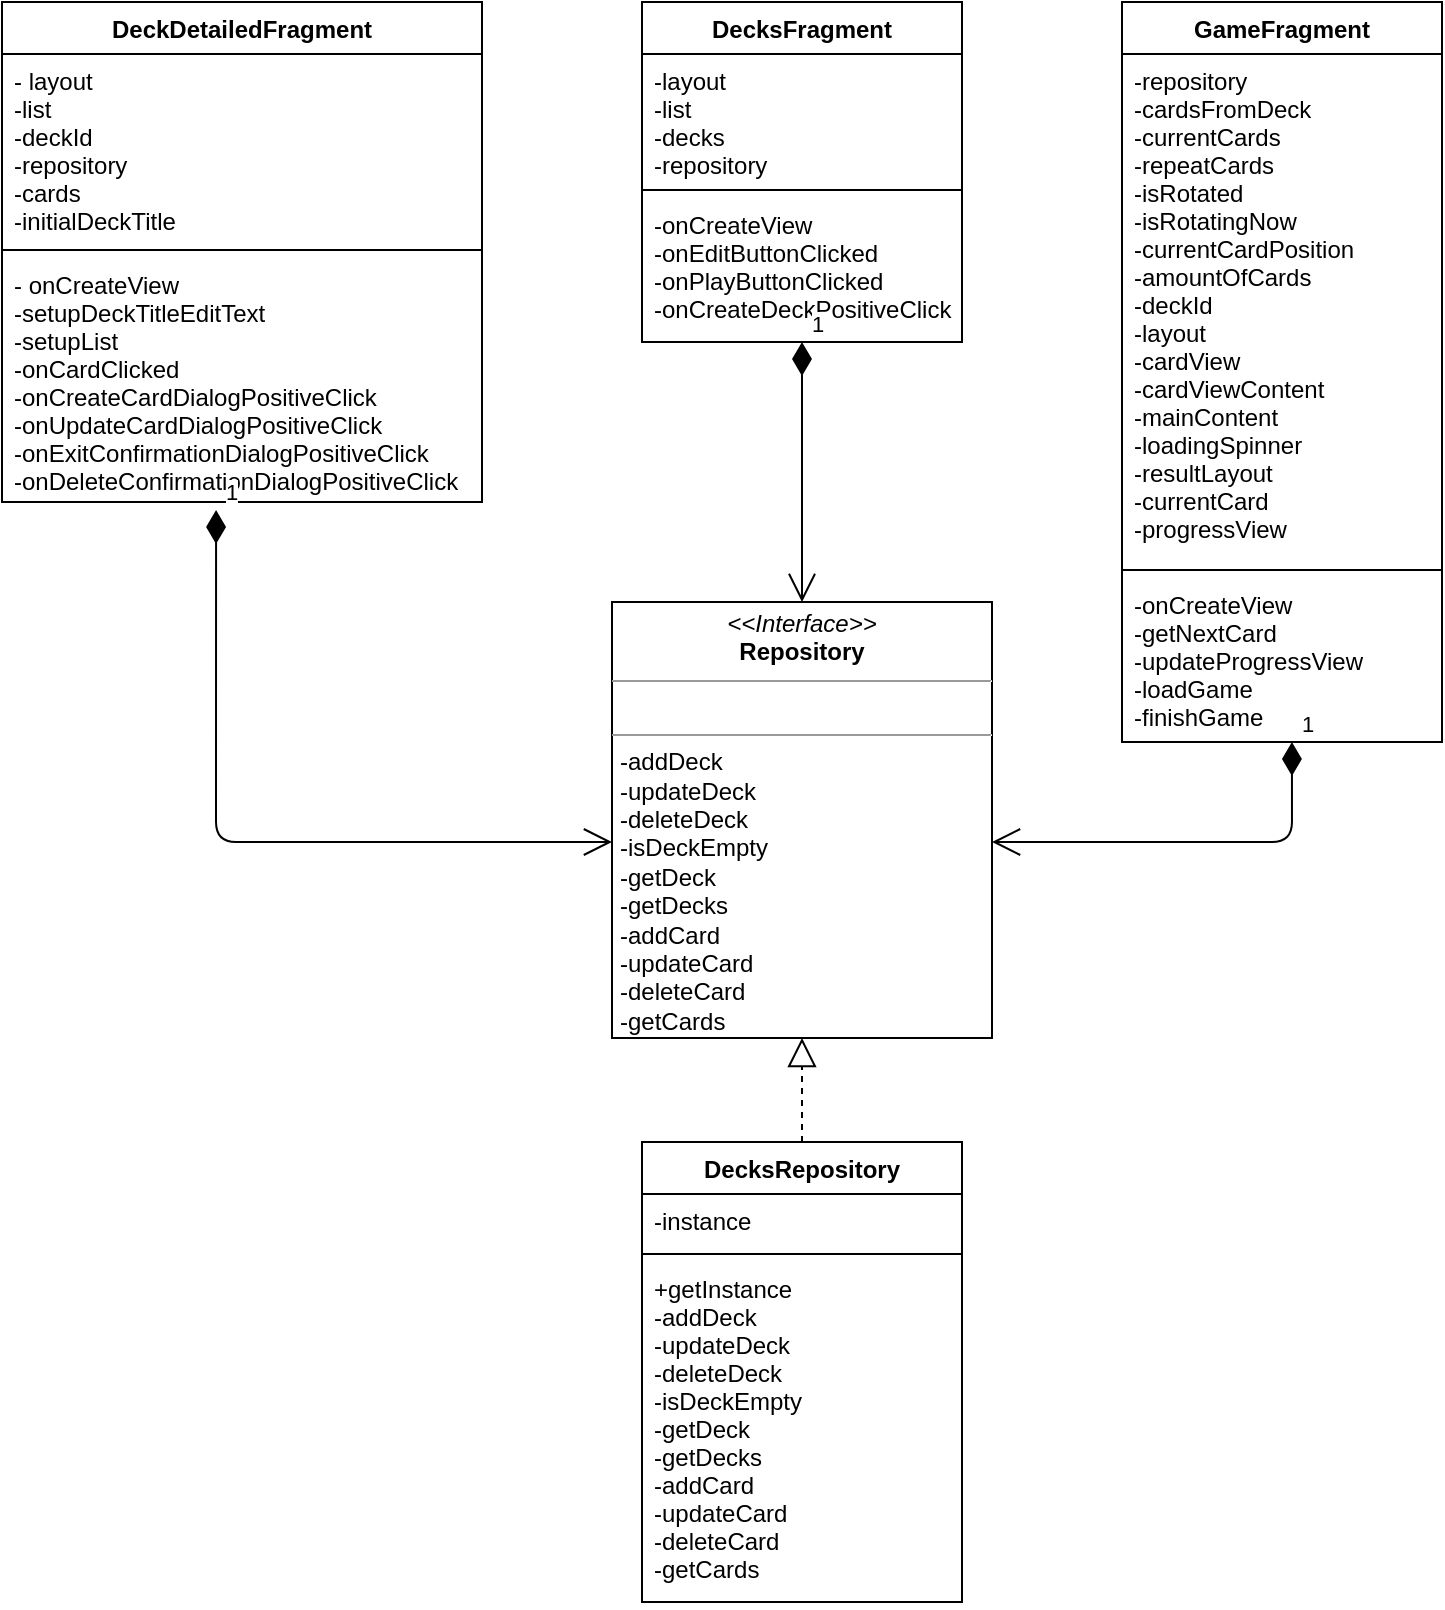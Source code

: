 <mxfile version="14.8.1" type="device"><diagram id="UHYvm31v2eHTkgpgQyDB" name="Page-1"><mxGraphModel dx="1673" dy="867" grid="1" gridSize="10" guides="1" tooltips="1" connect="1" arrows="1" fold="1" page="1" pageScale="1" pageWidth="827" pageHeight="1169" math="0" shadow="0"><root><mxCell id="0"/><mxCell id="1" parent="0"/><mxCell id="5NzT5OAKF5XpIGnAipCU-1" value="DeckDetailedFragment" style="swimlane;fontStyle=1;align=center;verticalAlign=top;childLayout=stackLayout;horizontal=1;startSize=26;horizontalStack=0;resizeParent=1;resizeParentMax=0;resizeLast=0;collapsible=1;marginBottom=0;" parent="1" vertex="1"><mxGeometry x="80" y="30" width="240" height="250" as="geometry"/></mxCell><mxCell id="5NzT5OAKF5XpIGnAipCU-2" value="- layout&#10;-list&#10;-deckId&#10;-repository&#10;-cards&#10;-initialDeckTitle" style="text;strokeColor=none;fillColor=none;align=left;verticalAlign=top;spacingLeft=4;spacingRight=4;overflow=hidden;rotatable=0;points=[[0,0.5],[1,0.5]];portConstraint=eastwest;" parent="5NzT5OAKF5XpIGnAipCU-1" vertex="1"><mxGeometry y="26" width="240" height="94" as="geometry"/></mxCell><mxCell id="5NzT5OAKF5XpIGnAipCU-3" value="" style="line;strokeWidth=1;fillColor=none;align=left;verticalAlign=middle;spacingTop=-1;spacingLeft=3;spacingRight=3;rotatable=0;labelPosition=right;points=[];portConstraint=eastwest;" parent="5NzT5OAKF5XpIGnAipCU-1" vertex="1"><mxGeometry y="120" width="240" height="8" as="geometry"/></mxCell><mxCell id="5NzT5OAKF5XpIGnAipCU-4" value="- onCreateView&#10;-setupDeckTitleEditText&#10;-setupList&#10;-onCardClicked&#10;-onCreateCardDialogPositiveClick&#10;-onUpdateCardDialogPositiveClick&#10;-onExitConfirmationDialogPositiveClick&#10;-onDeleteConfirmationDialogPositiveClick&#10;" style="text;strokeColor=none;fillColor=none;align=left;verticalAlign=top;spacingLeft=4;spacingRight=4;overflow=hidden;rotatable=0;points=[[0,0.5],[1,0.5]];portConstraint=eastwest;" parent="5NzT5OAKF5XpIGnAipCU-1" vertex="1"><mxGeometry y="128" width="240" height="122" as="geometry"/></mxCell><mxCell id="5NzT5OAKF5XpIGnAipCU-5" value="DecksFragment" style="swimlane;fontStyle=1;align=center;verticalAlign=top;childLayout=stackLayout;horizontal=1;startSize=26;horizontalStack=0;resizeParent=1;resizeParentMax=0;resizeLast=0;collapsible=1;marginBottom=0;" parent="1" vertex="1"><mxGeometry x="400" y="30" width="160" height="170" as="geometry"/></mxCell><mxCell id="5NzT5OAKF5XpIGnAipCU-6" value="-layout&#10;-list&#10;-decks&#10;-repository" style="text;strokeColor=none;fillColor=none;align=left;verticalAlign=top;spacingLeft=4;spacingRight=4;overflow=hidden;rotatable=0;points=[[0,0.5],[1,0.5]];portConstraint=eastwest;" parent="5NzT5OAKF5XpIGnAipCU-5" vertex="1"><mxGeometry y="26" width="160" height="64" as="geometry"/></mxCell><mxCell id="5NzT5OAKF5XpIGnAipCU-7" value="" style="line;strokeWidth=1;fillColor=none;align=left;verticalAlign=middle;spacingTop=-1;spacingLeft=3;spacingRight=3;rotatable=0;labelPosition=right;points=[];portConstraint=eastwest;" parent="5NzT5OAKF5XpIGnAipCU-5" vertex="1"><mxGeometry y="90" width="160" height="8" as="geometry"/></mxCell><mxCell id="5NzT5OAKF5XpIGnAipCU-8" value="-onCreateView&#10;-onEditButtonClicked&#10;-onPlayButtonClicked&#10;-onCreateDeckPositiveClick" style="text;strokeColor=none;fillColor=none;align=left;verticalAlign=top;spacingLeft=4;spacingRight=4;overflow=hidden;rotatable=0;points=[[0,0.5],[1,0.5]];portConstraint=eastwest;" parent="5NzT5OAKF5XpIGnAipCU-5" vertex="1"><mxGeometry y="98" width="160" height="72" as="geometry"/></mxCell><mxCell id="5NzT5OAKF5XpIGnAipCU-9" value="GameFragment" style="swimlane;fontStyle=1;align=center;verticalAlign=top;childLayout=stackLayout;horizontal=1;startSize=26;horizontalStack=0;resizeParent=1;resizeParentMax=0;resizeLast=0;collapsible=1;marginBottom=0;" parent="1" vertex="1"><mxGeometry x="640" y="30" width="160" height="370" as="geometry"/></mxCell><mxCell id="5NzT5OAKF5XpIGnAipCU-10" value="-repository&#10;-cardsFromDeck&#10;-currentCards&#10;-repeatCards&#10;-isRotated&#10;-isRotatingNow&#10;-currentCardPosition&#10;-amountOfCards&#10;-deckId&#10;-layout&#10;-cardView&#10;-cardViewContent&#10;-mainContent&#10;-loadingSpinner&#10;-resultLayout&#10;-currentCard&#10;-progressView" style="text;strokeColor=none;fillColor=none;align=left;verticalAlign=top;spacingLeft=4;spacingRight=4;overflow=hidden;rotatable=0;points=[[0,0.5],[1,0.5]];portConstraint=eastwest;" parent="5NzT5OAKF5XpIGnAipCU-9" vertex="1"><mxGeometry y="26" width="160" height="254" as="geometry"/></mxCell><mxCell id="5NzT5OAKF5XpIGnAipCU-11" value="" style="line;strokeWidth=1;fillColor=none;align=left;verticalAlign=middle;spacingTop=-1;spacingLeft=3;spacingRight=3;rotatable=0;labelPosition=right;points=[];portConstraint=eastwest;" parent="5NzT5OAKF5XpIGnAipCU-9" vertex="1"><mxGeometry y="280" width="160" height="8" as="geometry"/></mxCell><mxCell id="5NzT5OAKF5XpIGnAipCU-12" value="-onCreateView&#10;-getNextCard&#10;-updateProgressView&#10;-loadGame&#10;-finishGame" style="text;strokeColor=none;fillColor=none;align=left;verticalAlign=top;spacingLeft=4;spacingRight=4;overflow=hidden;rotatable=0;points=[[0,0.5],[1,0.5]];portConstraint=eastwest;" parent="5NzT5OAKF5XpIGnAipCU-9" vertex="1"><mxGeometry y="288" width="160" height="82" as="geometry"/></mxCell><mxCell id="5NzT5OAKF5XpIGnAipCU-13" value="DecksRepository" style="swimlane;fontStyle=1;align=center;verticalAlign=top;childLayout=stackLayout;horizontal=1;startSize=26;horizontalStack=0;resizeParent=1;resizeParentMax=0;resizeLast=0;collapsible=1;marginBottom=0;" parent="1" vertex="1"><mxGeometry x="400" y="600" width="160" height="230" as="geometry"/></mxCell><mxCell id="5NzT5OAKF5XpIGnAipCU-14" value="-instance" style="text;strokeColor=none;fillColor=none;align=left;verticalAlign=top;spacingLeft=4;spacingRight=4;overflow=hidden;rotatable=0;points=[[0,0.5],[1,0.5]];portConstraint=eastwest;" parent="5NzT5OAKF5XpIGnAipCU-13" vertex="1"><mxGeometry y="26" width="160" height="26" as="geometry"/></mxCell><mxCell id="5NzT5OAKF5XpIGnAipCU-15" value="" style="line;strokeWidth=1;fillColor=none;align=left;verticalAlign=middle;spacingTop=-1;spacingLeft=3;spacingRight=3;rotatable=0;labelPosition=right;points=[];portConstraint=eastwest;" parent="5NzT5OAKF5XpIGnAipCU-13" vertex="1"><mxGeometry y="52" width="160" height="8" as="geometry"/></mxCell><mxCell id="5NzT5OAKF5XpIGnAipCU-16" value="+getInstance&#10;-addDeck&#10;-updateDeck&#10;-deleteDeck&#10;-isDeckEmpty&#10;-getDeck&#10;-getDecks&#10;-addCard&#10;-updateCard&#10;-deleteCard&#10;-getCards" style="text;strokeColor=none;fillColor=none;align=left;verticalAlign=top;spacingLeft=4;spacingRight=4;overflow=hidden;rotatable=0;points=[[0,0.5],[1,0.5]];portConstraint=eastwest;" parent="5NzT5OAKF5XpIGnAipCU-13" vertex="1"><mxGeometry y="60" width="160" height="170" as="geometry"/></mxCell><mxCell id="5NzT5OAKF5XpIGnAipCU-22" value="1" style="endArrow=open;html=1;endSize=12;startArrow=diamondThin;startSize=14;startFill=1;edgeStyle=orthogonalEdgeStyle;align=left;verticalAlign=bottom;exitX=0.446;exitY=1.033;exitDx=0;exitDy=0;exitPerimeter=0;" parent="1" source="5NzT5OAKF5XpIGnAipCU-4" target="OxOEcHbhdfhY9qW4fy6u-2" edge="1"><mxGeometry x="-1" y="3" relative="1" as="geometry"><mxPoint x="130" y="480" as="sourcePoint"/><mxPoint x="290" y="550" as="targetPoint"/><Array as="points"><mxPoint x="187" y="450"/></Array></mxGeometry></mxCell><mxCell id="5NzT5OAKF5XpIGnAipCU-23" value="1" style="endArrow=open;html=1;endSize=12;startArrow=diamondThin;startSize=14;startFill=1;edgeStyle=orthogonalEdgeStyle;align=left;verticalAlign=bottom;" parent="1" source="5NzT5OAKF5XpIGnAipCU-8" edge="1" target="OxOEcHbhdfhY9qW4fy6u-2"><mxGeometry x="-1" y="3" relative="1" as="geometry"><mxPoint x="450" y="230" as="sourcePoint"/><mxPoint x="480" y="480" as="targetPoint"/><Array as="points"><mxPoint x="480" y="230"/><mxPoint x="480" y="230"/></Array></mxGeometry></mxCell><mxCell id="5NzT5OAKF5XpIGnAipCU-24" value="1" style="endArrow=open;html=1;endSize=12;startArrow=diamondThin;startSize=14;startFill=1;edgeStyle=orthogonalEdgeStyle;align=left;verticalAlign=bottom;exitX=0.531;exitY=1;exitDx=0;exitDy=0;exitPerimeter=0;" parent="1" source="5NzT5OAKF5XpIGnAipCU-12" target="OxOEcHbhdfhY9qW4fy6u-2" edge="1"><mxGeometry x="-1" y="3" relative="1" as="geometry"><mxPoint x="720" y="510" as="sourcePoint"/><mxPoint x="570" y="540" as="targetPoint"/><Array as="points"><mxPoint x="725" y="450"/></Array></mxGeometry></mxCell><mxCell id="OxOEcHbhdfhY9qW4fy6u-2" value="&lt;p style=&quot;margin: 0px ; margin-top: 4px ; text-align: center&quot;&gt;&lt;i&gt;&amp;lt;&amp;lt;Interface&amp;gt;&amp;gt;&lt;/i&gt;&lt;br&gt;&lt;b&gt;Repository&lt;/b&gt;&lt;/p&gt;&lt;hr size=&quot;1&quot;&gt;&lt;p style=&quot;margin: 0px ; margin-left: 4px&quot;&gt;&lt;br&gt;&lt;/p&gt;&lt;hr size=&quot;1&quot;&gt;&lt;p style=&quot;margin: 0px ; margin-left: 4px&quot;&gt;-addDeck&lt;br style=&quot;padding: 0px ; margin: 0px&quot;&gt;-updateDeck&lt;br style=&quot;padding: 0px ; margin: 0px&quot;&gt;-deleteDeck&lt;br style=&quot;padding: 0px ; margin: 0px&quot;&gt;-isDeckEmpty&lt;br style=&quot;padding: 0px ; margin: 0px&quot;&gt;-getDeck&lt;br style=&quot;padding: 0px ; margin: 0px&quot;&gt;-getDecks&lt;br style=&quot;padding: 0px ; margin: 0px&quot;&gt;-addCard&lt;br style=&quot;padding: 0px ; margin: 0px&quot;&gt;-updateCard&lt;br style=&quot;padding: 0px ; margin: 0px&quot;&gt;-deleteCard&lt;br style=&quot;padding: 0px ; margin: 0px&quot;&gt;-getCards&lt;br&gt;&lt;/p&gt;" style="verticalAlign=top;align=left;overflow=fill;fontSize=12;fontFamily=Helvetica;html=1;" vertex="1" parent="1"><mxGeometry x="385" y="330" width="190" height="218" as="geometry"/></mxCell><mxCell id="OxOEcHbhdfhY9qW4fy6u-4" value="" style="endArrow=block;dashed=1;endFill=0;endSize=12;html=1;" edge="1" parent="1" source="5NzT5OAKF5XpIGnAipCU-13" target="OxOEcHbhdfhY9qW4fy6u-2"><mxGeometry width="160" relative="1" as="geometry"><mxPoint x="100" y="770" as="sourcePoint"/><mxPoint x="260" y="770" as="targetPoint"/></mxGeometry></mxCell></root></mxGraphModel></diagram></mxfile>